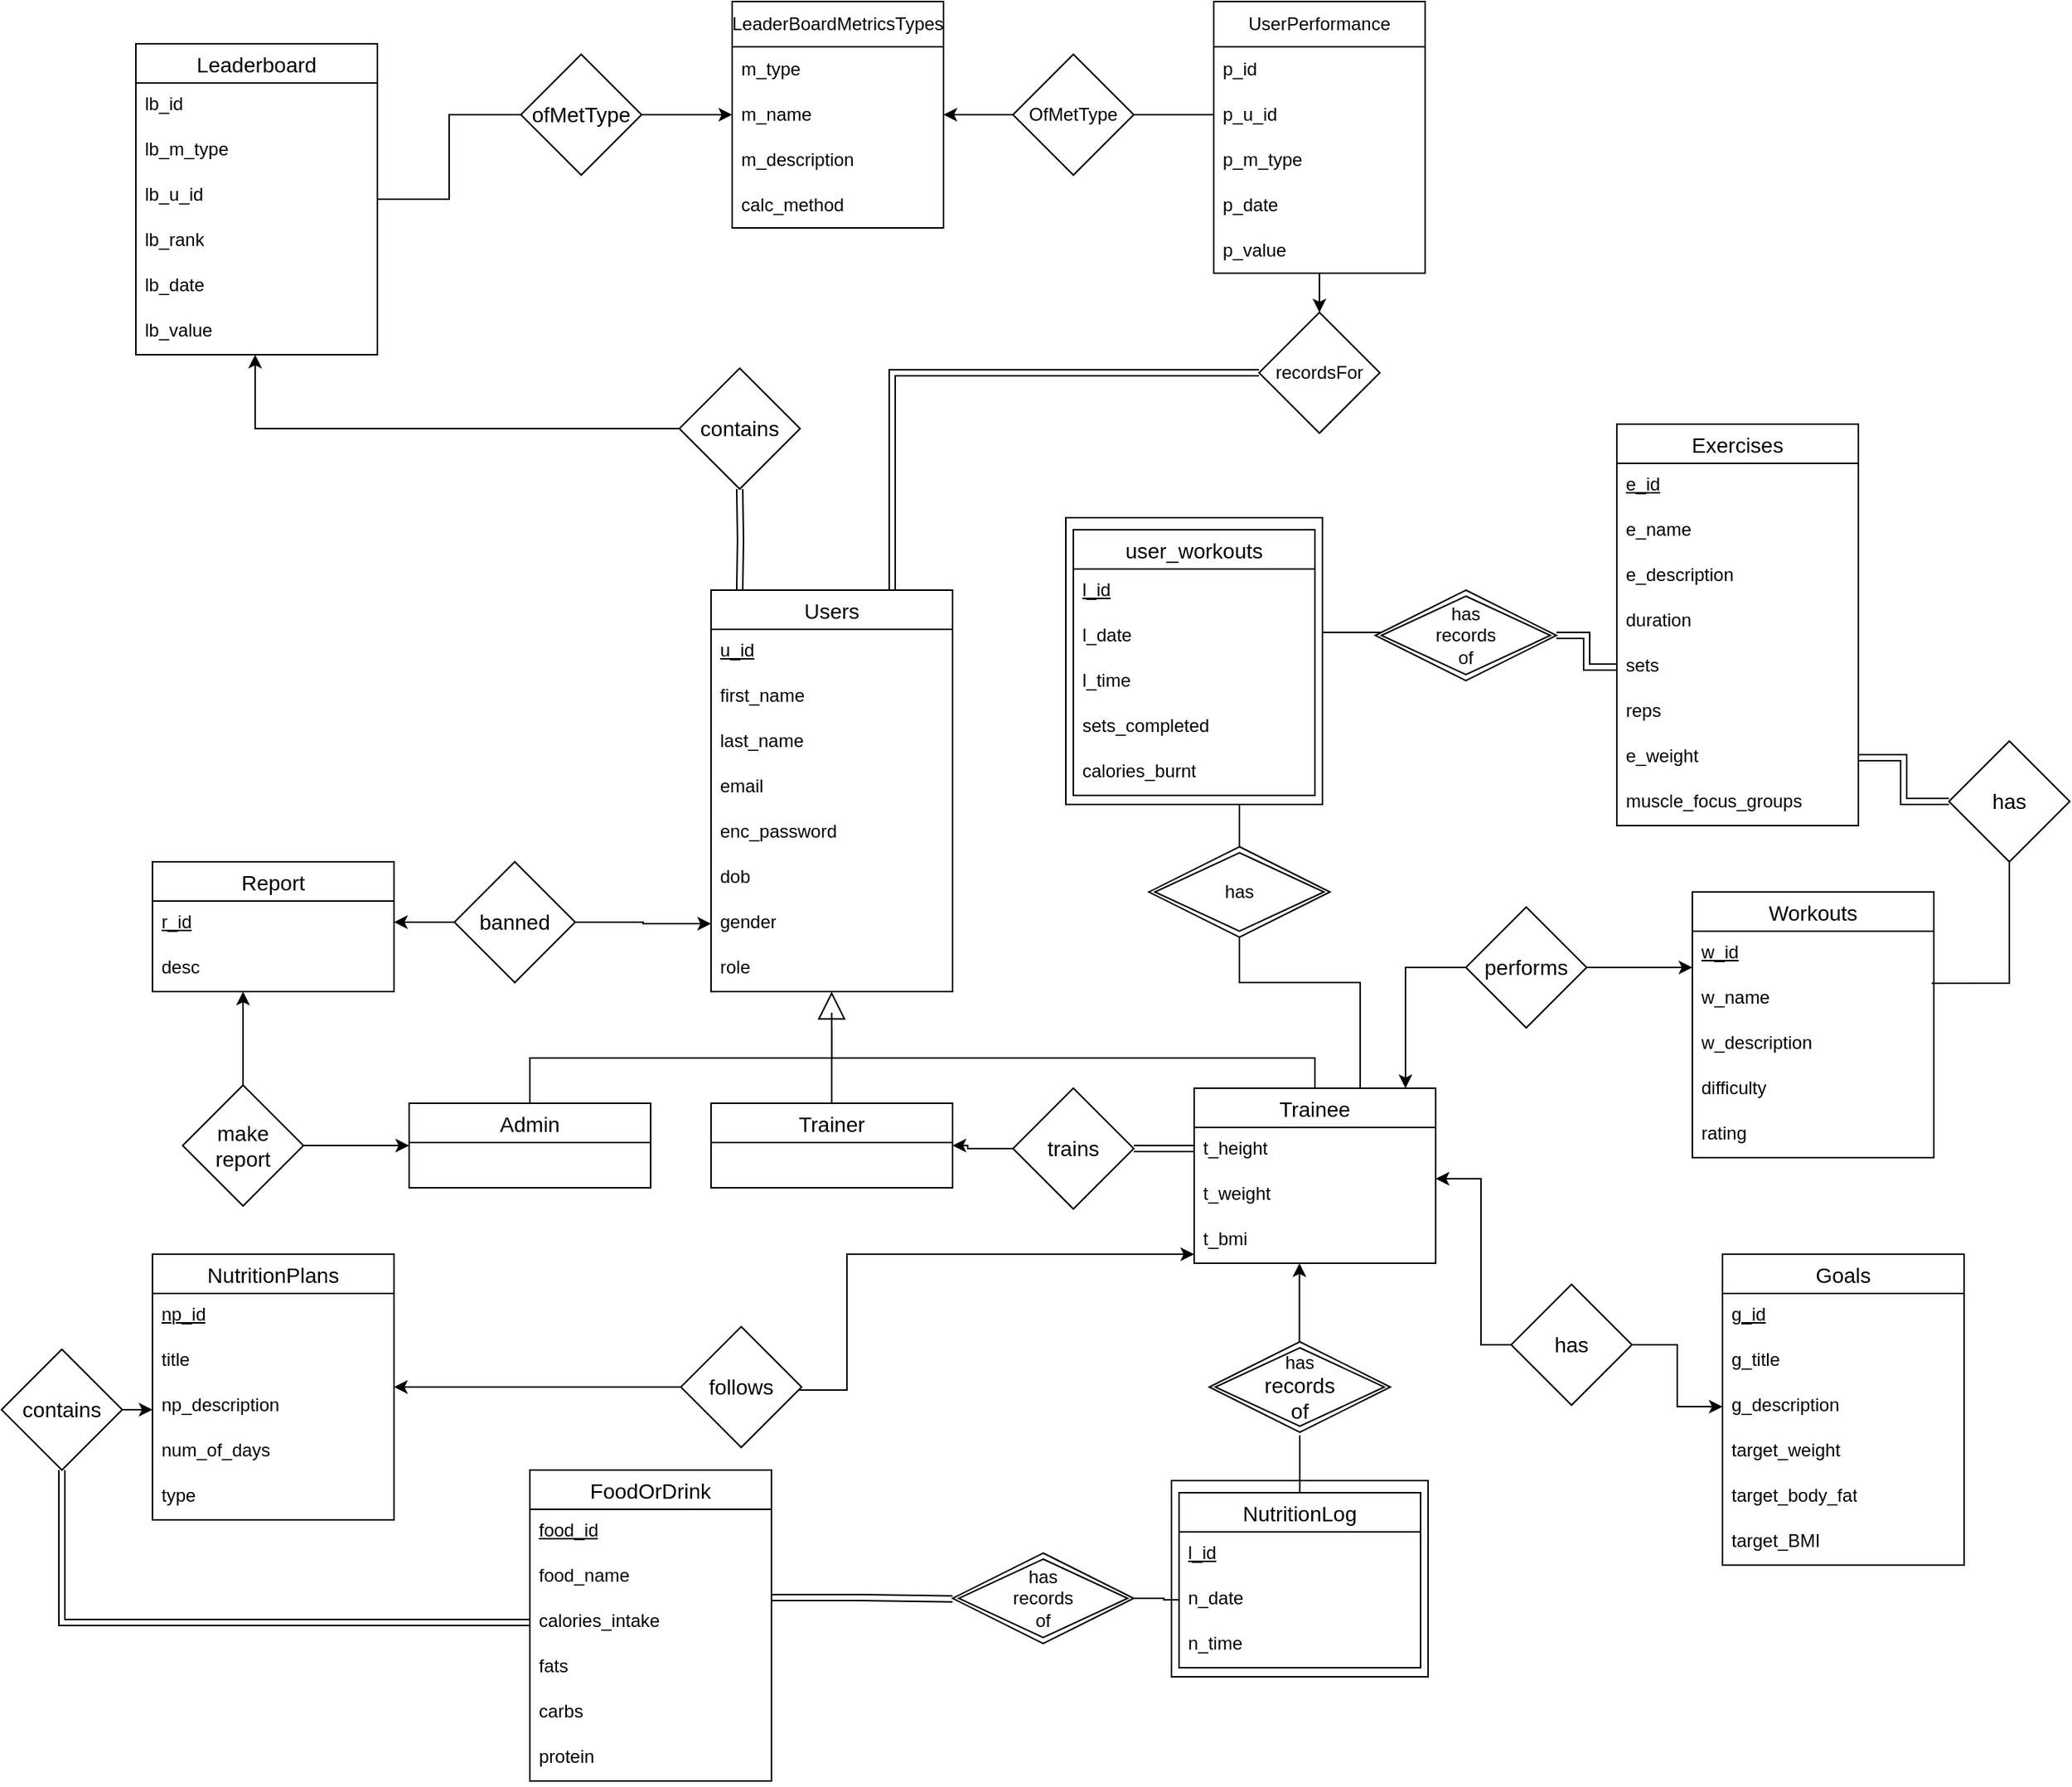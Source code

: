 <mxfile version="24.1.0" type="device">
  <diagram id="R2lEEEUBdFMjLlhIrx00" name="Page-1">
    <mxGraphModel dx="2303" dy="2073" grid="0" gridSize="10" guides="1" tooltips="1" connect="1" arrows="1" fold="1" page="1" pageScale="1" pageWidth="850" pageHeight="1100" math="0" shadow="0" extFonts="Permanent Marker^https://fonts.googleapis.com/css?family=Permanent+Marker">
      <root>
        <mxCell id="0" />
        <mxCell id="1" parent="0" />
        <mxCell id="vYRqb_S8oI8tM6KtPn8w-146" value="" style="rounded=0;whiteSpace=wrap;html=1;" parent="1" vertex="1">
          <mxGeometry x="-28" y="746" width="170" height="130" as="geometry" />
        </mxCell>
        <mxCell id="vYRqb_S8oI8tM6KtPn8w-86" value="" style="edgeStyle=orthogonalEdgeStyle;rounded=0;orthogonalLoop=1;jettySize=auto;html=1;endArrow=none;endFill=0;exitX=0.5;exitY=1;exitDx=0;exitDy=0;entryX=0.991;entryY=0.148;entryDx=0;entryDy=0;entryPerimeter=0;" parent="1" source="vYRqb_S8oI8tM6KtPn8w-85" target="dsEKeWwiXh3vwSFn_Av_-14" edge="1">
          <mxGeometry relative="1" as="geometry" />
        </mxCell>
        <mxCell id="dsEKeWwiXh3vwSFn_Av_-19" value="Exercises" style="swimlane;fontStyle=0;childLayout=stackLayout;horizontal=1;startSize=26;horizontalStack=0;resizeParent=1;resizeParentMax=0;resizeLast=0;collapsible=1;marginBottom=0;align=center;fontSize=14;" parent="1" vertex="1">
          <mxGeometry x="267" y="46" width="160" height="266" as="geometry" />
        </mxCell>
        <mxCell id="dsEKeWwiXh3vwSFn_Av_-20" value="e_id" style="text;strokeColor=none;fillColor=none;spacingLeft=4;spacingRight=4;overflow=hidden;rotatable=0;points=[[0,0.5],[1,0.5]];portConstraint=eastwest;fontSize=12;whiteSpace=wrap;html=1;fontStyle=4" parent="dsEKeWwiXh3vwSFn_Av_-19" vertex="1">
          <mxGeometry y="26" width="160" height="30" as="geometry" />
        </mxCell>
        <mxCell id="dsEKeWwiXh3vwSFn_Av_-22" value="e_name" style="text;strokeColor=none;fillColor=none;spacingLeft=4;spacingRight=4;overflow=hidden;rotatable=0;points=[[0,0.5],[1,0.5]];portConstraint=eastwest;fontSize=12;whiteSpace=wrap;html=1;" parent="dsEKeWwiXh3vwSFn_Av_-19" vertex="1">
          <mxGeometry y="56" width="160" height="30" as="geometry" />
        </mxCell>
        <mxCell id="dsEKeWwiXh3vwSFn_Av_-23" value="e_description" style="text;strokeColor=none;fillColor=none;spacingLeft=4;spacingRight=4;overflow=hidden;rotatable=0;points=[[0,0.5],[1,0.5]];portConstraint=eastwest;fontSize=12;whiteSpace=wrap;html=1;" parent="dsEKeWwiXh3vwSFn_Av_-19" vertex="1">
          <mxGeometry y="86" width="160" height="30" as="geometry" />
        </mxCell>
        <mxCell id="dsEKeWwiXh3vwSFn_Av_-24" value="duration" style="text;strokeColor=none;fillColor=none;spacingLeft=4;spacingRight=4;overflow=hidden;rotatable=0;points=[[0,0.5],[1,0.5]];portConstraint=eastwest;fontSize=12;whiteSpace=wrap;html=1;" parent="dsEKeWwiXh3vwSFn_Av_-19" vertex="1">
          <mxGeometry y="116" width="160" height="30" as="geometry" />
        </mxCell>
        <mxCell id="dsEKeWwiXh3vwSFn_Av_-25" value="sets" style="text;strokeColor=none;fillColor=none;spacingLeft=4;spacingRight=4;overflow=hidden;rotatable=0;points=[[0,0.5],[1,0.5]];portConstraint=eastwest;fontSize=12;whiteSpace=wrap;html=1;" parent="dsEKeWwiXh3vwSFn_Av_-19" vertex="1">
          <mxGeometry y="146" width="160" height="30" as="geometry" />
        </mxCell>
        <mxCell id="dsEKeWwiXh3vwSFn_Av_-26" value="reps" style="text;strokeColor=none;fillColor=none;spacingLeft=4;spacingRight=4;overflow=hidden;rotatable=0;points=[[0,0.5],[1,0.5]];portConstraint=eastwest;fontSize=12;whiteSpace=wrap;html=1;" parent="dsEKeWwiXh3vwSFn_Av_-19" vertex="1">
          <mxGeometry y="176" width="160" height="30" as="geometry" />
        </mxCell>
        <mxCell id="vYRqb_S8oI8tM6KtPn8w-19" value="e_weight" style="text;strokeColor=none;fillColor=none;spacingLeft=4;spacingRight=4;overflow=hidden;rotatable=0;points=[[0,0.5],[1,0.5]];portConstraint=eastwest;fontSize=12;whiteSpace=wrap;html=1;" parent="dsEKeWwiXh3vwSFn_Av_-19" vertex="1">
          <mxGeometry y="206" width="160" height="30" as="geometry" />
        </mxCell>
        <mxCell id="26fUNHpZDfPD_F_0Z8rU-3" value="muscle_&lt;span style=&quot;background-color: initial;&quot;&gt;focus_groups&lt;/span&gt;" style="text;strokeColor=none;fillColor=none;spacingLeft=4;spacingRight=4;overflow=hidden;rotatable=0;points=[[0,0.5],[1,0.5]];portConstraint=eastwest;fontSize=12;whiteSpace=wrap;html=1;" parent="dsEKeWwiXh3vwSFn_Av_-19" vertex="1">
          <mxGeometry y="236" width="160" height="30" as="geometry" />
        </mxCell>
        <mxCell id="vYRqb_S8oI8tM6KtPn8w-90" value="" style="edgeStyle=orthogonalEdgeStyle;rounded=0;orthogonalLoop=1;jettySize=auto;html=1;startArrow=none;startFill=0;endArrow=none;endFill=0;entryX=0.031;entryY=0.517;entryDx=0;entryDy=0;entryPerimeter=0;" parent="1" source="dsEKeWwiXh3vwSFn_Av_-27" target="vYRqb_S8oI8tM6KtPn8w-98" edge="1">
          <mxGeometry relative="1" as="geometry">
            <mxPoint x="107" y="184" as="targetPoint" />
            <Array as="points">
              <mxPoint x="111" y="184" />
            </Array>
          </mxGeometry>
        </mxCell>
        <mxCell id="vYRqb_S8oI8tM6KtPn8w-112" value="" style="edgeStyle=orthogonalEdgeStyle;rounded=0;orthogonalLoop=1;jettySize=auto;html=1;" parent="1" source="vYRqb_S8oI8tM6KtPn8w-111" target="dsEKeWwiXh3vwSFn_Av_-36" edge="1">
          <mxGeometry relative="1" as="geometry">
            <Array as="points">
              <mxPoint x="-763" y="726" />
              <mxPoint x="-723" y="726" />
              <mxPoint x="-723" y="686" />
            </Array>
          </mxGeometry>
        </mxCell>
        <mxCell id="vYRqb_S8oI8tM6KtPn8w-138" value="" style="edgeStyle=orthogonalEdgeStyle;rounded=0;orthogonalLoop=1;jettySize=auto;html=1;" parent="1" source="vYRqb_S8oI8tM6KtPn8w-137" target="dsEKeWwiXh3vwSFn_Av_-36" edge="1">
          <mxGeometry relative="1" as="geometry" />
        </mxCell>
        <mxCell id="dsEKeWwiXh3vwSFn_Av_-36" value="NutritionPlans" style="swimlane;fontStyle=0;childLayout=stackLayout;horizontal=1;startSize=26;horizontalStack=0;resizeParent=1;resizeParentMax=0;resizeLast=0;collapsible=1;marginBottom=0;align=center;fontSize=14;" parent="1" vertex="1">
          <mxGeometry x="-703" y="596" width="160" height="176" as="geometry" />
        </mxCell>
        <mxCell id="dsEKeWwiXh3vwSFn_Av_-37" value="np_id" style="text;strokeColor=none;fillColor=none;spacingLeft=4;spacingRight=4;overflow=hidden;rotatable=0;points=[[0,0.5],[1,0.5]];portConstraint=eastwest;fontSize=12;whiteSpace=wrap;html=1;fontStyle=4" parent="dsEKeWwiXh3vwSFn_Av_-36" vertex="1">
          <mxGeometry y="26" width="160" height="30" as="geometry" />
        </mxCell>
        <mxCell id="dsEKeWwiXh3vwSFn_Av_-38" value="title" style="text;strokeColor=none;fillColor=none;spacingLeft=4;spacingRight=4;overflow=hidden;rotatable=0;points=[[0,0.5],[1,0.5]];portConstraint=eastwest;fontSize=12;whiteSpace=wrap;html=1;" parent="dsEKeWwiXh3vwSFn_Av_-36" vertex="1">
          <mxGeometry y="56" width="160" height="30" as="geometry" />
        </mxCell>
        <mxCell id="dsEKeWwiXh3vwSFn_Av_-39" value="np_description" style="text;strokeColor=none;fillColor=none;spacingLeft=4;spacingRight=4;overflow=hidden;rotatable=0;points=[[0,0.5],[1,0.5]];portConstraint=eastwest;fontSize=12;whiteSpace=wrap;html=1;" parent="dsEKeWwiXh3vwSFn_Av_-36" vertex="1">
          <mxGeometry y="86" width="160" height="30" as="geometry" />
        </mxCell>
        <mxCell id="dsEKeWwiXh3vwSFn_Av_-40" value="num_of_days" style="text;strokeColor=none;fillColor=none;spacingLeft=4;spacingRight=4;overflow=hidden;rotatable=0;points=[[0,0.5],[1,0.5]];portConstraint=eastwest;fontSize=12;whiteSpace=wrap;html=1;" parent="dsEKeWwiXh3vwSFn_Av_-36" vertex="1">
          <mxGeometry y="116" width="160" height="30" as="geometry" />
        </mxCell>
        <mxCell id="dsEKeWwiXh3vwSFn_Av_-41" value="type" style="text;strokeColor=none;fillColor=none;spacingLeft=4;spacingRight=4;overflow=hidden;rotatable=0;points=[[0,0.5],[1,0.5]];portConstraint=eastwest;fontSize=12;whiteSpace=wrap;html=1;" parent="dsEKeWwiXh3vwSFn_Av_-36" vertex="1">
          <mxGeometry y="146" width="160" height="30" as="geometry" />
        </mxCell>
        <mxCell id="vYRqb_S8oI8tM6KtPn8w-122" value="" style="edgeStyle=orthogonalEdgeStyle;rounded=0;orthogonalLoop=1;jettySize=auto;html=1;endArrow=none;endFill=0;" parent="1" target="dsEKeWwiXh3vwSFn_Av_-42" edge="1">
          <mxGeometry relative="1" as="geometry">
            <mxPoint x="57.0" y="736.0" as="sourcePoint" />
            <Array as="points">
              <mxPoint x="57" y="716" />
              <mxPoint x="57" y="716" />
            </Array>
          </mxGeometry>
        </mxCell>
        <mxCell id="dsEKeWwiXh3vwSFn_Av_-42" value="NutritionLog" style="swimlane;fontStyle=0;childLayout=stackLayout;horizontal=1;startSize=26;horizontalStack=0;resizeParent=1;resizeParentMax=0;resizeLast=0;collapsible=1;marginBottom=0;align=center;fontSize=14;" parent="1" vertex="1">
          <mxGeometry x="-23" y="754" width="160" height="116" as="geometry" />
        </mxCell>
        <mxCell id="dsEKeWwiXh3vwSFn_Av_-43" value="l_id&lt;div&gt;&lt;br&gt;&lt;/div&gt;" style="text;strokeColor=none;fillColor=none;spacingLeft=4;spacingRight=4;overflow=hidden;rotatable=0;points=[[0,0.5],[1,0.5]];portConstraint=eastwest;fontSize=12;whiteSpace=wrap;html=1;fontStyle=4" parent="dsEKeWwiXh3vwSFn_Av_-42" vertex="1">
          <mxGeometry y="26" width="160" height="30" as="geometry" />
        </mxCell>
        <mxCell id="dsEKeWwiXh3vwSFn_Av_-44" value="n_date" style="text;strokeColor=none;fillColor=none;spacingLeft=4;spacingRight=4;overflow=hidden;rotatable=0;points=[[0,0.5],[1,0.5]];portConstraint=eastwest;fontSize=12;whiteSpace=wrap;html=1;" parent="dsEKeWwiXh3vwSFn_Av_-42" vertex="1">
          <mxGeometry y="56" width="160" height="30" as="geometry" />
        </mxCell>
        <mxCell id="dsEKeWwiXh3vwSFn_Av_-46" value="n_time" style="text;strokeColor=none;fillColor=none;spacingLeft=4;spacingRight=4;overflow=hidden;rotatable=0;points=[[0,0.5],[1,0.5]];portConstraint=eastwest;fontSize=12;whiteSpace=wrap;html=1;" parent="dsEKeWwiXh3vwSFn_Av_-42" vertex="1">
          <mxGeometry y="86" width="160" height="30" as="geometry" />
        </mxCell>
        <mxCell id="dsEKeWwiXh3vwSFn_Av_-67" value="Goals" style="swimlane;fontStyle=0;childLayout=stackLayout;horizontal=1;startSize=26;horizontalStack=0;resizeParent=1;resizeParentMax=0;resizeLast=0;collapsible=1;marginBottom=0;align=center;fontSize=14;" parent="1" vertex="1">
          <mxGeometry x="337" y="596" width="160" height="206" as="geometry" />
        </mxCell>
        <mxCell id="dsEKeWwiXh3vwSFn_Av_-68" value="g_id" style="text;strokeColor=none;fillColor=none;spacingLeft=4;spacingRight=4;overflow=hidden;rotatable=0;points=[[0,0.5],[1,0.5]];portConstraint=eastwest;fontSize=12;whiteSpace=wrap;html=1;fontStyle=4" parent="dsEKeWwiXh3vwSFn_Av_-67" vertex="1">
          <mxGeometry y="26" width="160" height="30" as="geometry" />
        </mxCell>
        <mxCell id="dsEKeWwiXh3vwSFn_Av_-71" value="g_title" style="text;strokeColor=none;fillColor=none;spacingLeft=4;spacingRight=4;overflow=hidden;rotatable=0;points=[[0,0.5],[1,0.5]];portConstraint=eastwest;fontSize=12;whiteSpace=wrap;html=1;" parent="dsEKeWwiXh3vwSFn_Av_-67" vertex="1">
          <mxGeometry y="56" width="160" height="30" as="geometry" />
        </mxCell>
        <mxCell id="dsEKeWwiXh3vwSFn_Av_-72" value="g_description" style="text;strokeColor=none;fillColor=none;spacingLeft=4;spacingRight=4;overflow=hidden;rotatable=0;points=[[0,0.5],[1,0.5]];portConstraint=eastwest;fontSize=12;whiteSpace=wrap;html=1;" parent="dsEKeWwiXh3vwSFn_Av_-67" vertex="1">
          <mxGeometry y="86" width="160" height="30" as="geometry" />
        </mxCell>
        <mxCell id="dsEKeWwiXh3vwSFn_Av_-73" value="target_weight" style="text;strokeColor=none;fillColor=none;spacingLeft=4;spacingRight=4;overflow=hidden;rotatable=0;points=[[0,0.5],[1,0.5]];portConstraint=eastwest;fontSize=12;whiteSpace=wrap;html=1;" parent="dsEKeWwiXh3vwSFn_Av_-67" vertex="1">
          <mxGeometry y="116" width="160" height="30" as="geometry" />
        </mxCell>
        <mxCell id="vYRqb_S8oI8tM6KtPn8w-14" value="target_body_fat" style="text;strokeColor=none;fillColor=none;spacingLeft=4;spacingRight=4;overflow=hidden;rotatable=0;points=[[0,0.5],[1,0.5]];portConstraint=eastwest;fontSize=12;whiteSpace=wrap;html=1;" parent="dsEKeWwiXh3vwSFn_Av_-67" vertex="1">
          <mxGeometry y="146" width="160" height="30" as="geometry" />
        </mxCell>
        <mxCell id="vYRqb_S8oI8tM6KtPn8w-15" value="target_BMI" style="text;strokeColor=none;fillColor=none;spacingLeft=4;spacingRight=4;overflow=hidden;rotatable=0;points=[[0,0.5],[1,0.5]];portConstraint=eastwest;fontSize=12;whiteSpace=wrap;html=1;" parent="dsEKeWwiXh3vwSFn_Av_-67" vertex="1">
          <mxGeometry y="176" width="160" height="30" as="geometry" />
        </mxCell>
        <mxCell id="vYRqb_S8oI8tM6KtPn8w-118" value="" style="edgeStyle=orthogonalEdgeStyle;rounded=0;orthogonalLoop=1;jettySize=auto;html=1;shape=link;" parent="1" edge="1">
          <mxGeometry relative="1" as="geometry">
            <mxPoint x="-173.0" y="823.41" as="targetPoint" />
            <mxPoint x="-293" y="823.469" as="sourcePoint" />
            <Array as="points">
              <mxPoint x="-233" y="823.41" />
              <mxPoint x="-173" y="824.41" />
            </Array>
          </mxGeometry>
        </mxCell>
        <mxCell id="vYRqb_S8oI8tM6KtPn8w-1" value="FoodOrDrink" style="swimlane;fontStyle=0;childLayout=stackLayout;horizontal=1;startSize=26;horizontalStack=0;resizeParent=1;resizeParentMax=0;resizeLast=0;collapsible=1;marginBottom=0;align=center;fontSize=14;" parent="1" vertex="1">
          <mxGeometry x="-453" y="739" width="160" height="206" as="geometry" />
        </mxCell>
        <mxCell id="vYRqb_S8oI8tM6KtPn8w-2" value="food_id" style="text;strokeColor=none;fillColor=none;spacingLeft=4;spacingRight=4;overflow=hidden;rotatable=0;points=[[0,0.5],[1,0.5]];portConstraint=eastwest;fontSize=12;whiteSpace=wrap;html=1;fontStyle=4" parent="vYRqb_S8oI8tM6KtPn8w-1" vertex="1">
          <mxGeometry y="26" width="160" height="30" as="geometry" />
        </mxCell>
        <mxCell id="vYRqb_S8oI8tM6KtPn8w-3" value="food_name" style="text;strokeColor=none;fillColor=none;spacingLeft=4;spacingRight=4;overflow=hidden;rotatable=0;points=[[0,0.5],[1,0.5]];portConstraint=eastwest;fontSize=12;whiteSpace=wrap;html=1;" parent="vYRqb_S8oI8tM6KtPn8w-1" vertex="1">
          <mxGeometry y="56" width="160" height="30" as="geometry" />
        </mxCell>
        <mxCell id="vYRqb_S8oI8tM6KtPn8w-5" value="calories_intake" style="text;strokeColor=none;fillColor=none;spacingLeft=4;spacingRight=4;overflow=hidden;rotatable=0;points=[[0,0.5],[1,0.5]];portConstraint=eastwest;fontSize=12;whiteSpace=wrap;html=1;" parent="vYRqb_S8oI8tM6KtPn8w-1" vertex="1">
          <mxGeometry y="86" width="160" height="30" as="geometry" />
        </mxCell>
        <mxCell id="vYRqb_S8oI8tM6KtPn8w-8" value="fats" style="text;strokeColor=none;fillColor=none;spacingLeft=4;spacingRight=4;overflow=hidden;rotatable=0;points=[[0,0.5],[1,0.5]];portConstraint=eastwest;fontSize=12;whiteSpace=wrap;html=1;" parent="vYRqb_S8oI8tM6KtPn8w-1" vertex="1">
          <mxGeometry y="116" width="160" height="30" as="geometry" />
        </mxCell>
        <mxCell id="vYRqb_S8oI8tM6KtPn8w-7" value="carbs" style="text;strokeColor=none;fillColor=none;spacingLeft=4;spacingRight=4;overflow=hidden;rotatable=0;points=[[0,0.5],[1,0.5]];portConstraint=eastwest;fontSize=12;whiteSpace=wrap;html=1;" parent="vYRqb_S8oI8tM6KtPn8w-1" vertex="1">
          <mxGeometry y="146" width="160" height="30" as="geometry" />
        </mxCell>
        <mxCell id="vYRqb_S8oI8tM6KtPn8w-6" value="protein" style="text;strokeColor=none;fillColor=none;spacingLeft=4;spacingRight=4;overflow=hidden;rotatable=0;points=[[0,0.5],[1,0.5]];portConstraint=eastwest;fontSize=12;whiteSpace=wrap;html=1;" parent="vYRqb_S8oI8tM6KtPn8w-1" vertex="1">
          <mxGeometry y="176" width="160" height="30" as="geometry" />
        </mxCell>
        <mxCell id="vYRqb_S8oI8tM6KtPn8w-54" value="" style="edgeStyle=orthogonalEdgeStyle;rounded=0;orthogonalLoop=1;jettySize=auto;html=1;" parent="1" source="vYRqb_S8oI8tM6KtPn8w-53" target="vYRqb_S8oI8tM6KtPn8w-38" edge="1">
          <mxGeometry relative="1" as="geometry" />
        </mxCell>
        <mxCell id="vYRqb_S8oI8tM6KtPn8w-61" value="" style="edgeStyle=orthogonalEdgeStyle;rounded=0;orthogonalLoop=1;jettySize=auto;html=1;" parent="1" source="vYRqb_S8oI8tM6KtPn8w-59" target="dsEKeWwiXh3vwSFn_Av_-7" edge="1">
          <mxGeometry relative="1" as="geometry" />
        </mxCell>
        <mxCell id="vYRqb_S8oI8tM6KtPn8w-60" value="" style="edgeStyle=orthogonalEdgeStyle;rounded=0;orthogonalLoop=1;jettySize=auto;html=1;" parent="1" source="vYRqb_S8oI8tM6KtPn8w-59" target="vYRqb_S8oI8tM6KtPn8w-49" edge="1">
          <mxGeometry relative="1" as="geometry">
            <Array as="points">
              <mxPoint x="-533" y="376" />
              <mxPoint x="-533" y="376" />
            </Array>
          </mxGeometry>
        </mxCell>
        <mxCell id="vYRqb_S8oI8tM6KtPn8w-49" value="Report" style="swimlane;fontStyle=0;childLayout=stackLayout;horizontal=1;startSize=26;horizontalStack=0;resizeParent=1;resizeParentMax=0;resizeLast=0;collapsible=1;marginBottom=0;align=center;fontSize=14;" parent="1" vertex="1">
          <mxGeometry x="-703" y="336" width="160" height="86" as="geometry" />
        </mxCell>
        <mxCell id="vYRqb_S8oI8tM6KtPn8w-50" value="r_id" style="text;strokeColor=none;fillColor=none;spacingLeft=4;spacingRight=4;overflow=hidden;rotatable=0;points=[[0,0.5],[1,0.5]];portConstraint=eastwest;fontSize=12;whiteSpace=wrap;html=1;fontStyle=4" parent="vYRqb_S8oI8tM6KtPn8w-49" vertex="1">
          <mxGeometry y="26" width="160" height="30" as="geometry" />
        </mxCell>
        <mxCell id="vYRqb_S8oI8tM6KtPn8w-51" value="desc" style="text;strokeColor=none;fillColor=none;spacingLeft=4;spacingRight=4;overflow=hidden;rotatable=0;points=[[0,0.5],[1,0.5]];portConstraint=eastwest;fontSize=12;whiteSpace=wrap;html=1;" parent="vYRqb_S8oI8tM6KtPn8w-49" vertex="1">
          <mxGeometry y="56" width="160" height="30" as="geometry" />
        </mxCell>
        <mxCell id="vYRqb_S8oI8tM6KtPn8w-55" value="" style="edgeStyle=orthogonalEdgeStyle;rounded=0;orthogonalLoop=1;jettySize=auto;html=1;" parent="1" source="vYRqb_S8oI8tM6KtPn8w-53" target="vYRqb_S8oI8tM6KtPn8w-51" edge="1">
          <mxGeometry relative="1" as="geometry">
            <Array as="points">
              <mxPoint x="-643" y="456" />
              <mxPoint x="-643" y="456" />
            </Array>
          </mxGeometry>
        </mxCell>
        <mxCell id="vYRqb_S8oI8tM6KtPn8w-53" value="make&lt;br&gt;report" style="rhombus;whiteSpace=wrap;html=1;fontSize=14;fontStyle=0;startSize=26;" parent="1" vertex="1">
          <mxGeometry x="-683" y="484" width="80" height="80" as="geometry" />
        </mxCell>
        <mxCell id="vYRqb_S8oI8tM6KtPn8w-59" value="banned" style="rhombus;whiteSpace=wrap;html=1;fontSize=14;fontStyle=0;startSize=26;" parent="1" vertex="1">
          <mxGeometry x="-503" y="336" width="80" height="80" as="geometry" />
        </mxCell>
        <mxCell id="vYRqb_S8oI8tM6KtPn8w-88" value="" style="edgeStyle=orthogonalEdgeStyle;rounded=0;orthogonalLoop=1;jettySize=auto;html=1;shape=link;" parent="1" source="vYRqb_S8oI8tM6KtPn8w-85" target="vYRqb_S8oI8tM6KtPn8w-19" edge="1">
          <mxGeometry relative="1" as="geometry" />
        </mxCell>
        <mxCell id="vYRqb_S8oI8tM6KtPn8w-85" value="has" style="rhombus;whiteSpace=wrap;html=1;fontSize=14;fontStyle=0;startSize=26;" parent="1" vertex="1">
          <mxGeometry x="487" y="256" width="80" height="80" as="geometry" />
        </mxCell>
        <mxCell id="dsEKeWwiXh3vwSFn_Av_-12" value="Workouts" style="swimlane;fontStyle=0;childLayout=stackLayout;horizontal=1;startSize=26;horizontalStack=0;resizeParent=1;resizeParentMax=0;resizeLast=0;collapsible=1;marginBottom=0;align=center;fontSize=14;" parent="1" vertex="1">
          <mxGeometry x="317" y="356" width="160" height="176" as="geometry" />
        </mxCell>
        <mxCell id="dsEKeWwiXh3vwSFn_Av_-13" value="w_id" style="text;strokeColor=none;fillColor=none;spacingLeft=4;spacingRight=4;overflow=hidden;rotatable=0;points=[[0,0.5],[1,0.5]];portConstraint=eastwest;fontSize=12;whiteSpace=wrap;html=1;fontStyle=4" parent="dsEKeWwiXh3vwSFn_Av_-12" vertex="1">
          <mxGeometry y="26" width="160" height="30" as="geometry" />
        </mxCell>
        <mxCell id="dsEKeWwiXh3vwSFn_Av_-14" value="w_name" style="text;strokeColor=none;fillColor=none;spacingLeft=4;spacingRight=4;overflow=hidden;rotatable=0;points=[[0,0.5],[1,0.5]];portConstraint=eastwest;fontSize=12;whiteSpace=wrap;html=1;" parent="dsEKeWwiXh3vwSFn_Av_-12" vertex="1">
          <mxGeometry y="56" width="160" height="30" as="geometry" />
        </mxCell>
        <mxCell id="dsEKeWwiXh3vwSFn_Av_-15" value="w_description" style="text;strokeColor=none;fillColor=none;spacingLeft=4;spacingRight=4;overflow=hidden;rotatable=0;points=[[0,0.5],[1,0.5]];portConstraint=eastwest;fontSize=12;whiteSpace=wrap;html=1;" parent="dsEKeWwiXh3vwSFn_Av_-12" vertex="1">
          <mxGeometry y="86" width="160" height="30" as="geometry" />
        </mxCell>
        <mxCell id="dsEKeWwiXh3vwSFn_Av_-17" value="difficulty" style="text;strokeColor=none;fillColor=none;spacingLeft=4;spacingRight=4;overflow=hidden;rotatable=0;points=[[0,0.5],[1,0.5]];portConstraint=eastwest;fontSize=12;whiteSpace=wrap;html=1;" parent="dsEKeWwiXh3vwSFn_Av_-12" vertex="1">
          <mxGeometry y="116" width="160" height="30" as="geometry" />
        </mxCell>
        <mxCell id="dsEKeWwiXh3vwSFn_Av_-18" value="rating" style="text;strokeColor=none;fillColor=none;spacingLeft=4;spacingRight=4;overflow=hidden;rotatable=0;points=[[0,0.5],[1,0.5]];portConstraint=eastwest;fontSize=12;whiteSpace=wrap;html=1;" parent="dsEKeWwiXh3vwSFn_Av_-12" vertex="1">
          <mxGeometry y="146" width="160" height="30" as="geometry" />
        </mxCell>
        <mxCell id="vYRqb_S8oI8tM6KtPn8w-38" value="Admin" style="swimlane;fontStyle=0;childLayout=stackLayout;horizontal=1;startSize=26;horizontalStack=0;resizeParent=1;resizeParentMax=0;resizeLast=0;collapsible=1;marginBottom=0;align=center;fontSize=14;" parent="1" vertex="1">
          <mxGeometry x="-533" y="496" width="160" height="56" as="geometry" />
        </mxCell>
        <mxCell id="vYRqb_S8oI8tM6KtPn8w-95" value="" style="edgeStyle=orthogonalEdgeStyle;rounded=0;orthogonalLoop=1;jettySize=auto;html=1;" parent="1" source="vYRqb_S8oI8tM6KtPn8w-94" target="vYRqb_S8oI8tM6KtPn8w-33" edge="1">
          <mxGeometry relative="1" as="geometry">
            <Array as="points">
              <mxPoint x="127" y="406" />
            </Array>
          </mxGeometry>
        </mxCell>
        <mxCell id="26fUNHpZDfPD_F_0Z8rU-16" value="" style="edgeStyle=orthogonalEdgeStyle;rounded=0;orthogonalLoop=1;jettySize=auto;html=1;endArrow=none;endFill=0;shape=link;" parent="1" target="26fUNHpZDfPD_F_0Z8rU-15" edge="1">
          <mxGeometry relative="1" as="geometry">
            <mxPoint x="-314" y="156" as="sourcePoint" />
          </mxGeometry>
        </mxCell>
        <mxCell id="WO7m2SJGeX4X1nZ1OJgk-1" value="Users" style="swimlane;fontStyle=0;childLayout=stackLayout;horizontal=1;startSize=26;horizontalStack=0;resizeParent=1;resizeParentMax=0;resizeLast=0;collapsible=1;marginBottom=0;align=center;fontSize=14;" parent="1" vertex="1">
          <mxGeometry x="-333" y="156" width="160" height="266" as="geometry">
            <mxRectangle x="-820" y="10" width="70" height="30" as="alternateBounds" />
          </mxGeometry>
        </mxCell>
        <mxCell id="WO7m2SJGeX4X1nZ1OJgk-2" value="&lt;u&gt;u_id&lt;/u&gt;" style="text;strokeColor=none;fillColor=none;spacingLeft=4;spacingRight=4;overflow=hidden;rotatable=0;points=[[0,0.5],[1,0.5]];portConstraint=eastwest;fontSize=12;whiteSpace=wrap;html=1;" parent="WO7m2SJGeX4X1nZ1OJgk-1" vertex="1">
          <mxGeometry y="26" width="160" height="30" as="geometry" />
        </mxCell>
        <mxCell id="WO7m2SJGeX4X1nZ1OJgk-3" value="first_name" style="text;strokeColor=none;fillColor=none;spacingLeft=4;spacingRight=4;overflow=hidden;rotatable=0;points=[[0,0.5],[1,0.5]];portConstraint=eastwest;fontSize=12;whiteSpace=wrap;html=1;" parent="WO7m2SJGeX4X1nZ1OJgk-1" vertex="1">
          <mxGeometry y="56" width="160" height="30" as="geometry" />
        </mxCell>
        <mxCell id="WO7m2SJGeX4X1nZ1OJgk-4" value="last_name" style="text;strokeColor=none;fillColor=none;spacingLeft=4;spacingRight=4;overflow=hidden;rotatable=0;points=[[0,0.5],[1,0.5]];portConstraint=eastwest;fontSize=12;whiteSpace=wrap;html=1;" parent="WO7m2SJGeX4X1nZ1OJgk-1" vertex="1">
          <mxGeometry y="86" width="160" height="30" as="geometry" />
        </mxCell>
        <mxCell id="dsEKeWwiXh3vwSFn_Av_-4" value="email" style="text;strokeColor=none;fillColor=none;spacingLeft=4;spacingRight=4;overflow=hidden;rotatable=0;points=[[0,0.5],[1,0.5]];portConstraint=eastwest;fontSize=12;whiteSpace=wrap;html=1;" parent="WO7m2SJGeX4X1nZ1OJgk-1" vertex="1">
          <mxGeometry y="116" width="160" height="30" as="geometry" />
        </mxCell>
        <mxCell id="dsEKeWwiXh3vwSFn_Av_-5" value="enc_password" style="text;strokeColor=none;fillColor=none;spacingLeft=4;spacingRight=4;overflow=hidden;rotatable=0;points=[[0,0.5],[1,0.5]];portConstraint=eastwest;fontSize=12;whiteSpace=wrap;html=1;" parent="WO7m2SJGeX4X1nZ1OJgk-1" vertex="1">
          <mxGeometry y="146" width="160" height="30" as="geometry" />
        </mxCell>
        <mxCell id="dsEKeWwiXh3vwSFn_Av_-3" value="dob" style="text;strokeColor=none;fillColor=none;spacingLeft=4;spacingRight=4;overflow=hidden;rotatable=0;points=[[0,0.5],[1,0.5]];portConstraint=eastwest;fontSize=12;whiteSpace=wrap;html=1;" parent="WO7m2SJGeX4X1nZ1OJgk-1" vertex="1">
          <mxGeometry y="176" width="160" height="30" as="geometry" />
        </mxCell>
        <mxCell id="dsEKeWwiXh3vwSFn_Av_-7" value="gender" style="text;strokeColor=none;fillColor=none;spacingLeft=4;spacingRight=4;overflow=hidden;rotatable=0;points=[[0,0.5],[1,0.5]];portConstraint=eastwest;fontSize=12;whiteSpace=wrap;html=1;" parent="WO7m2SJGeX4X1nZ1OJgk-1" vertex="1">
          <mxGeometry y="206" width="160" height="30" as="geometry" />
        </mxCell>
        <mxCell id="dsEKeWwiXh3vwSFn_Av_-8" value="role" style="text;strokeColor=none;fillColor=none;spacingLeft=4;spacingRight=4;overflow=hidden;rotatable=0;points=[[0,0.5],[1,0.5]];portConstraint=eastwest;fontSize=12;whiteSpace=wrap;html=1;" parent="WO7m2SJGeX4X1nZ1OJgk-1" vertex="1">
          <mxGeometry y="236" width="160" height="30" as="geometry" />
        </mxCell>
        <mxCell id="vYRqb_S8oI8tM6KtPn8w-32" value="" style="edgeStyle=orthogonalEdgeStyle;rounded=0;orthogonalLoop=1;jettySize=auto;html=1;endArrow=block;endFill=0;endSize=16;" parent="1" edge="1">
          <mxGeometry relative="1" as="geometry">
            <mxPoint x="-253.1" y="506.81" as="sourcePoint" />
            <mxPoint x="-253.1" y="422" as="targetPoint" />
            <Array as="points">
              <mxPoint x="-253" y="436" />
            </Array>
          </mxGeometry>
        </mxCell>
        <mxCell id="vYRqb_S8oI8tM6KtPn8w-26" value="Trainer" style="swimlane;fontStyle=0;childLayout=stackLayout;horizontal=1;startSize=26;horizontalStack=0;resizeParent=1;resizeParentMax=0;resizeLast=0;collapsible=1;marginBottom=0;align=center;fontSize=14;" parent="1" vertex="1">
          <mxGeometry x="-333" y="496" width="160" height="56" as="geometry" />
        </mxCell>
        <mxCell id="vYRqb_S8oI8tM6KtPn8w-37" value="" style="edgeStyle=orthogonalEdgeStyle;rounded=0;orthogonalLoop=1;jettySize=auto;html=1;endArrow=none;endFill=0;endSize=16;exitX=0.5;exitY=0;exitDx=0;exitDy=0;" parent="1" source="vYRqb_S8oI8tM6KtPn8w-33" edge="1">
          <mxGeometry relative="1" as="geometry">
            <mxPoint x="-253" y="446" as="targetPoint" />
            <Array as="points">
              <mxPoint x="67" y="466" />
              <mxPoint x="-253" y="466" />
            </Array>
          </mxGeometry>
        </mxCell>
        <mxCell id="vYRqb_S8oI8tM6KtPn8w-105" value="" style="edgeStyle=orthogonalEdgeStyle;rounded=0;orthogonalLoop=1;jettySize=auto;html=1;entryX=0.5;entryY=1;entryDx=0;entryDy=0;endArrow=none;endFill=0;" parent="1" source="vYRqb_S8oI8tM6KtPn8w-33" target="vYRqb_S8oI8tM6KtPn8w-104" edge="1">
          <mxGeometry relative="1" as="geometry">
            <Array as="points">
              <mxPoint x="97" y="416" />
              <mxPoint x="17" y="416" />
            </Array>
          </mxGeometry>
        </mxCell>
        <mxCell id="vYRqb_S8oI8tM6KtPn8w-142" value="" style="edgeStyle=orthogonalEdgeStyle;rounded=0;orthogonalLoop=1;jettySize=auto;html=1;" parent="1" source="vYRqb_S8oI8tM6KtPn8w-141" target="vYRqb_S8oI8tM6KtPn8w-33" edge="1">
          <mxGeometry relative="1" as="geometry">
            <Array as="points">
              <mxPoint x="177" y="656" />
              <mxPoint x="177" y="546" />
            </Array>
          </mxGeometry>
        </mxCell>
        <mxCell id="vYRqb_S8oI8tM6KtPn8w-33" value="Trainee" style="swimlane;fontStyle=0;childLayout=stackLayout;horizontal=1;startSize=26;horizontalStack=0;resizeParent=1;resizeParentMax=0;resizeLast=0;collapsible=1;marginBottom=0;align=center;fontSize=14;" parent="1" vertex="1">
          <mxGeometry x="-13" y="486" width="160" height="116" as="geometry" />
        </mxCell>
        <mxCell id="dsEKeWwiXh3vwSFn_Av_-11" value="t_height" style="text;strokeColor=none;fillColor=none;spacingLeft=4;spacingRight=4;overflow=hidden;rotatable=0;points=[[0,0.5],[1,0.5]];portConstraint=eastwest;fontSize=12;whiteSpace=wrap;html=1;" parent="vYRqb_S8oI8tM6KtPn8w-33" vertex="1">
          <mxGeometry y="26" width="160" height="30" as="geometry" />
        </mxCell>
        <mxCell id="dsEKeWwiXh3vwSFn_Av_-10" value="t_weight" style="text;strokeColor=none;fillColor=none;spacingLeft=4;spacingRight=4;overflow=hidden;rotatable=0;points=[[0,0.5],[1,0.5]];portConstraint=eastwest;fontSize=12;whiteSpace=wrap;html=1;" parent="vYRqb_S8oI8tM6KtPn8w-33" vertex="1">
          <mxGeometry y="56" width="160" height="30" as="geometry" />
        </mxCell>
        <mxCell id="dsEKeWwiXh3vwSFn_Av_-9" value="t_bmi" style="text;strokeColor=none;fillColor=none;spacingLeft=4;spacingRight=4;overflow=hidden;rotatable=0;points=[[0,0.5],[1,0.5]];portConstraint=eastwest;fontSize=12;whiteSpace=wrap;html=1;" parent="vYRqb_S8oI8tM6KtPn8w-33" vertex="1">
          <mxGeometry y="86" width="160" height="30" as="geometry" />
        </mxCell>
        <mxCell id="vYRqb_S8oI8tM6KtPn8w-42" value="" style="edgeStyle=orthogonalEdgeStyle;rounded=0;orthogonalLoop=1;jettySize=auto;html=1;endArrow=none;endFill=0;endSize=16;" parent="1" source="vYRqb_S8oI8tM6KtPn8w-38" edge="1">
          <mxGeometry relative="1" as="geometry">
            <mxPoint x="-253" y="456" as="targetPoint" />
            <Array as="points">
              <mxPoint x="-453" y="466" />
              <mxPoint x="-253" y="466" />
            </Array>
          </mxGeometry>
        </mxCell>
        <mxCell id="vYRqb_S8oI8tM6KtPn8w-48" value="" style="edgeStyle=orthogonalEdgeStyle;rounded=0;orthogonalLoop=1;jettySize=auto;html=1;shape=link;exitX=1;exitY=0.5;exitDx=0;exitDy=0;" parent="1" source="vYRqb_S8oI8tM6KtPn8w-46" target="dsEKeWwiXh3vwSFn_Av_-11" edge="1">
          <mxGeometry relative="1" as="geometry">
            <mxPoint x="-18" y="531.0" as="targetPoint" />
            <Array as="points">
              <mxPoint x="-23" y="526" />
              <mxPoint x="-23" y="526" />
            </Array>
          </mxGeometry>
        </mxCell>
        <mxCell id="vYRqb_S8oI8tM6KtPn8w-46" value="trains" style="rhombus;whiteSpace=wrap;html=1;fontSize=14;fontStyle=0;startSize=26;" parent="1" vertex="1">
          <mxGeometry x="-133" y="486" width="80" height="80" as="geometry" />
        </mxCell>
        <mxCell id="vYRqb_S8oI8tM6KtPn8w-47" value="" style="edgeStyle=orthogonalEdgeStyle;rounded=0;orthogonalLoop=1;jettySize=auto;html=1;" parent="1" source="vYRqb_S8oI8tM6KtPn8w-46" target="vYRqb_S8oI8tM6KtPn8w-26" edge="1">
          <mxGeometry relative="1" as="geometry">
            <Array as="points">
              <mxPoint x="-163" y="526" />
              <mxPoint x="-163" y="524" />
            </Array>
          </mxGeometry>
        </mxCell>
        <mxCell id="vYRqb_S8oI8tM6KtPn8w-91" value="" style="edgeStyle=orthogonalEdgeStyle;rounded=0;orthogonalLoop=1;jettySize=auto;html=1;exitX=1;exitY=0.5;exitDx=0;exitDy=0;shape=link;" parent="1" source="vYRqb_S8oI8tM6KtPn8w-98" target="dsEKeWwiXh3vwSFn_Av_-25" edge="1">
          <mxGeometry relative="1" as="geometry">
            <mxPoint x="187" y="184" as="sourcePoint" />
          </mxGeometry>
        </mxCell>
        <mxCell id="26fUNHpZDfPD_F_0Z8rU-1" value="" style="edgeStyle=orthogonalEdgeStyle;rounded=0;orthogonalLoop=1;jettySize=auto;html=1;entryX=0;entryY=0.8;entryDx=0;entryDy=0;entryPerimeter=0;" parent="1" source="vYRqb_S8oI8tM6KtPn8w-94" target="dsEKeWwiXh3vwSFn_Av_-13" edge="1">
          <mxGeometry relative="1" as="geometry">
            <Array as="points" />
          </mxGeometry>
        </mxCell>
        <mxCell id="vYRqb_S8oI8tM6KtPn8w-94" value="performs" style="rhombus;whiteSpace=wrap;html=1;fontSize=14;fontStyle=0;startSize=26;" parent="1" vertex="1">
          <mxGeometry x="167" y="366" width="80" height="80" as="geometry" />
        </mxCell>
        <mxCell id="vYRqb_S8oI8tM6KtPn8w-98" value="has&lt;br&gt;records&lt;br&gt;of" style="shape=rhombus;double=1;perimeter=rhombusPerimeter;whiteSpace=wrap;html=1;align=center;" parent="1" vertex="1">
          <mxGeometry x="107" y="156" width="120" height="60" as="geometry" />
        </mxCell>
        <mxCell id="vYRqb_S8oI8tM6KtPn8w-106" value="" style="edgeStyle=orthogonalEdgeStyle;rounded=0;orthogonalLoop=1;jettySize=auto;html=1;endArrow=none;endFill=0;" parent="1" source="vYRqb_S8oI8tM6KtPn8w-104" target="dsEKeWwiXh3vwSFn_Av_-35" edge="1">
          <mxGeometry relative="1" as="geometry">
            <Array as="points">
              <mxPoint x="17" y="286" />
              <mxPoint x="17" y="286" />
            </Array>
          </mxGeometry>
        </mxCell>
        <mxCell id="vYRqb_S8oI8tM6KtPn8w-104" value="has" style="shape=rhombus;double=1;perimeter=rhombusPerimeter;whiteSpace=wrap;html=1;align=center;" parent="1" vertex="1">
          <mxGeometry x="-43" y="326" width="120" height="60" as="geometry" />
        </mxCell>
        <mxCell id="vYRqb_S8oI8tM6KtPn8w-111" value="contains" style="rhombus;whiteSpace=wrap;html=1;fontSize=14;fontStyle=0;startSize=26;" parent="1" vertex="1">
          <mxGeometry x="-803" y="659" width="80" height="80" as="geometry" />
        </mxCell>
        <mxCell id="vYRqb_S8oI8tM6KtPn8w-116" value="" style="edgeStyle=orthogonalEdgeStyle;rounded=0;orthogonalLoop=1;jettySize=auto;html=1;shape=link;exitX=0.5;exitY=1;exitDx=0;exitDy=0;" parent="1" source="vYRqb_S8oI8tM6KtPn8w-111" target="vYRqb_S8oI8tM6KtPn8w-5" edge="1">
          <mxGeometry relative="1" as="geometry">
            <mxPoint x="-493" y="894" as="sourcePoint" />
          </mxGeometry>
        </mxCell>
        <mxCell id="vYRqb_S8oI8tM6KtPn8w-120" value="" style="edgeStyle=orthogonalEdgeStyle;rounded=0;orthogonalLoop=1;jettySize=auto;html=1;endArrow=none;endFill=0;" parent="1" source="vYRqb_S8oI8tM6KtPn8w-119" target="dsEKeWwiXh3vwSFn_Av_-44" edge="1">
          <mxGeometry relative="1" as="geometry" />
        </mxCell>
        <mxCell id="vYRqb_S8oI8tM6KtPn8w-119" value="has&lt;br&gt;records&lt;br&gt;of" style="shape=rhombus;double=1;perimeter=rhombusPerimeter;whiteSpace=wrap;html=1;align=center;" parent="1" vertex="1">
          <mxGeometry x="-173" y="794" width="120" height="60" as="geometry" />
        </mxCell>
        <mxCell id="vYRqb_S8oI8tM6KtPn8w-123" value="" style="edgeStyle=orthogonalEdgeStyle;rounded=0;orthogonalLoop=1;jettySize=auto;html=1;entryX=0.475;entryY=0.941;entryDx=0;entryDy=0;entryPerimeter=0;" parent="1" edge="1">
          <mxGeometry relative="1" as="geometry">
            <mxPoint x="56.75" y="657.77" as="sourcePoint" />
            <mxPoint x="56.75" y="602" as="targetPoint" />
            <Array as="points" />
          </mxGeometry>
        </mxCell>
        <mxCell id="vYRqb_S8oI8tM6KtPn8w-139" value="" style="edgeStyle=orthogonalEdgeStyle;rounded=0;orthogonalLoop=1;jettySize=auto;html=1;" parent="1" source="vYRqb_S8oI8tM6KtPn8w-137" target="dsEKeWwiXh3vwSFn_Av_-9" edge="1">
          <mxGeometry relative="1" as="geometry">
            <Array as="points">
              <mxPoint x="-243" y="686" />
              <mxPoint x="-243" y="596" />
            </Array>
          </mxGeometry>
        </mxCell>
        <mxCell id="vYRqb_S8oI8tM6KtPn8w-137" value="follows" style="rhombus;whiteSpace=wrap;html=1;fontSize=14;fontStyle=0;startSize=26;" parent="1" vertex="1">
          <mxGeometry x="-353" y="644" width="80" height="80" as="geometry" />
        </mxCell>
        <mxCell id="vYRqb_S8oI8tM6KtPn8w-143" value="" style="edgeStyle=orthogonalEdgeStyle;rounded=0;orthogonalLoop=1;jettySize=auto;html=1;" parent="1" source="vYRqb_S8oI8tM6KtPn8w-141" target="dsEKeWwiXh3vwSFn_Av_-72" edge="1">
          <mxGeometry relative="1" as="geometry" />
        </mxCell>
        <mxCell id="vYRqb_S8oI8tM6KtPn8w-141" value="has" style="rhombus;whiteSpace=wrap;html=1;fontSize=14;fontStyle=0;startSize=26;" parent="1" vertex="1">
          <mxGeometry x="197" y="616" width="80" height="80" as="geometry" />
        </mxCell>
        <mxCell id="vYRqb_S8oI8tM6KtPn8w-108" value="" style="rounded=0;whiteSpace=wrap;html=1;" parent="1" vertex="1">
          <mxGeometry x="-98" y="108" width="170" height="190" as="geometry" />
        </mxCell>
        <mxCell id="dsEKeWwiXh3vwSFn_Av_-27" value="user_workouts" style="swimlane;fontStyle=0;childLayout=stackLayout;horizontal=1;startSize=26;horizontalStack=0;resizeParent=1;resizeParentMax=0;resizeLast=0;collapsible=1;marginBottom=0;align=center;fontSize=14;" parent="1" vertex="1">
          <mxGeometry x="-93" y="116" width="160" height="176" as="geometry" />
        </mxCell>
        <mxCell id="dsEKeWwiXh3vwSFn_Av_-28" value="l_id" style="text;strokeColor=none;fillColor=none;spacingLeft=4;spacingRight=4;overflow=hidden;rotatable=0;points=[[0,0.5],[1,0.5]];portConstraint=eastwest;fontSize=12;whiteSpace=wrap;html=1;fontStyle=4" parent="dsEKeWwiXh3vwSFn_Av_-27" vertex="1">
          <mxGeometry y="26" width="160" height="30" as="geometry" />
        </mxCell>
        <mxCell id="dsEKeWwiXh3vwSFn_Av_-31" value="l_date" style="text;strokeColor=none;fillColor=none;spacingLeft=4;spacingRight=4;overflow=hidden;rotatable=0;points=[[0,0.5],[1,0.5]];portConstraint=eastwest;fontSize=12;whiteSpace=wrap;html=1;" parent="dsEKeWwiXh3vwSFn_Av_-27" vertex="1">
          <mxGeometry y="56" width="160" height="30" as="geometry" />
        </mxCell>
        <mxCell id="dsEKeWwiXh3vwSFn_Av_-32" value="l_time" style="text;strokeColor=none;fillColor=none;spacingLeft=4;spacingRight=4;overflow=hidden;rotatable=0;points=[[0,0.5],[1,0.5]];portConstraint=eastwest;fontSize=12;whiteSpace=wrap;html=1;" parent="dsEKeWwiXh3vwSFn_Av_-27" vertex="1">
          <mxGeometry y="86" width="160" height="30" as="geometry" />
        </mxCell>
        <mxCell id="dsEKeWwiXh3vwSFn_Av_-33" value="sets_completed" style="text;strokeColor=none;fillColor=none;spacingLeft=4;spacingRight=4;overflow=hidden;rotatable=0;points=[[0,0.5],[1,0.5]];portConstraint=eastwest;fontSize=12;whiteSpace=wrap;html=1;" parent="dsEKeWwiXh3vwSFn_Av_-27" vertex="1">
          <mxGeometry y="116" width="160" height="30" as="geometry" />
        </mxCell>
        <mxCell id="dsEKeWwiXh3vwSFn_Av_-35" value="calories_burnt" style="text;strokeColor=none;fillColor=none;spacingLeft=4;spacingRight=4;overflow=hidden;rotatable=0;points=[[0,0.5],[1,0.5]];portConstraint=eastwest;fontSize=12;whiteSpace=wrap;html=1;" parent="dsEKeWwiXh3vwSFn_Av_-27" vertex="1">
          <mxGeometry y="146" width="160" height="30" as="geometry" />
        </mxCell>
        <mxCell id="vYRqb_S8oI8tM6KtPn8w-148" value="has&lt;br style=&quot;font-size: 14px;&quot;&gt;&lt;span style=&quot;font-size: 14px;&quot;&gt;records&lt;/span&gt;&lt;br style=&quot;font-size: 14px;&quot;&gt;&lt;span style=&quot;font-size: 14px;&quot;&gt;of&lt;/span&gt;" style="shape=rhombus;double=1;perimeter=rhombusPerimeter;whiteSpace=wrap;html=1;align=center;" parent="1" vertex="1">
          <mxGeometry x="-3" y="654" width="120" height="60" as="geometry" />
        </mxCell>
        <mxCell id="26fUNHpZDfPD_F_0Z8rU-29" value="" style="edgeStyle=orthogonalEdgeStyle;rounded=0;orthogonalLoop=1;jettySize=auto;html=1;endArrow=none;endFill=0;" parent="1" source="26fUNHpZDfPD_F_0Z8rU-28" target="26fUNHpZDfPD_F_0Z8rU-4" edge="1">
          <mxGeometry relative="1" as="geometry" />
        </mxCell>
        <mxCell id="26fUNHpZDfPD_F_0Z8rU-4" value="Leaderboard" style="swimlane;fontStyle=0;childLayout=stackLayout;horizontal=1;startSize=26;horizontalStack=0;resizeParent=1;resizeParentMax=0;resizeLast=0;collapsible=1;marginBottom=0;align=center;fontSize=14;" parent="1" vertex="1">
          <mxGeometry x="-714" y="-206" width="160" height="206" as="geometry">
            <mxRectangle x="-820" y="10" width="70" height="30" as="alternateBounds" />
          </mxGeometry>
        </mxCell>
        <mxCell id="26fUNHpZDfPD_F_0Z8rU-6" value="lb_id" style="text;strokeColor=none;fillColor=none;spacingLeft=4;spacingRight=4;overflow=hidden;rotatable=0;points=[[0,0.5],[1,0.5]];portConstraint=eastwest;fontSize=12;whiteSpace=wrap;html=1;" parent="26fUNHpZDfPD_F_0Z8rU-4" vertex="1">
          <mxGeometry y="26" width="160" height="30" as="geometry" />
        </mxCell>
        <mxCell id="26fUNHpZDfPD_F_0Z8rU-7" value="lb_m_type" style="text;strokeColor=none;fillColor=none;spacingLeft=4;spacingRight=4;overflow=hidden;rotatable=0;points=[[0,0.5],[1,0.5]];portConstraint=eastwest;fontSize=12;whiteSpace=wrap;html=1;" parent="26fUNHpZDfPD_F_0Z8rU-4" vertex="1">
          <mxGeometry y="56" width="160" height="30" as="geometry" />
        </mxCell>
        <mxCell id="26fUNHpZDfPD_F_0Z8rU-8" value="lb_u_id" style="text;strokeColor=none;fillColor=none;spacingLeft=4;spacingRight=4;overflow=hidden;rotatable=0;points=[[0,0.5],[1,0.5]];portConstraint=eastwest;fontSize=12;whiteSpace=wrap;html=1;" parent="26fUNHpZDfPD_F_0Z8rU-4" vertex="1">
          <mxGeometry y="86" width="160" height="30" as="geometry" />
        </mxCell>
        <mxCell id="26fUNHpZDfPD_F_0Z8rU-9" value="lb_rank" style="text;strokeColor=none;fillColor=none;spacingLeft=4;spacingRight=4;overflow=hidden;rotatable=0;points=[[0,0.5],[1,0.5]];portConstraint=eastwest;fontSize=12;whiteSpace=wrap;html=1;" parent="26fUNHpZDfPD_F_0Z8rU-4" vertex="1">
          <mxGeometry y="116" width="160" height="30" as="geometry" />
        </mxCell>
        <mxCell id="26fUNHpZDfPD_F_0Z8rU-14" value="lb_date" style="text;strokeColor=none;fillColor=none;spacingLeft=4;spacingRight=4;overflow=hidden;rotatable=0;points=[[0,0.5],[1,0.5]];portConstraint=eastwest;fontSize=12;whiteSpace=wrap;html=1;" parent="26fUNHpZDfPD_F_0Z8rU-4" vertex="1">
          <mxGeometry y="146" width="160" height="30" as="geometry" />
        </mxCell>
        <mxCell id="26fUNHpZDfPD_F_0Z8rU-43" value="lb_value" style="text;strokeColor=none;fillColor=none;spacingLeft=4;spacingRight=4;overflow=hidden;rotatable=0;points=[[0,0.5],[1,0.5]];portConstraint=eastwest;fontSize=12;whiteSpace=wrap;html=1;" parent="26fUNHpZDfPD_F_0Z8rU-4" vertex="1">
          <mxGeometry y="176" width="160" height="30" as="geometry" />
        </mxCell>
        <mxCell id="26fUNHpZDfPD_F_0Z8rU-17" value="" style="edgeStyle=orthogonalEdgeStyle;rounded=0;orthogonalLoop=1;jettySize=auto;html=1;" parent="1" source="26fUNHpZDfPD_F_0Z8rU-15" target="26fUNHpZDfPD_F_0Z8rU-43" edge="1">
          <mxGeometry relative="1" as="geometry">
            <mxPoint x="-634.64" y="10.48" as="targetPoint" />
            <Array as="points">
              <mxPoint x="-635" y="49" />
            </Array>
          </mxGeometry>
        </mxCell>
        <mxCell id="26fUNHpZDfPD_F_0Z8rU-15" value="contains" style="rhombus;whiteSpace=wrap;html=1;fontSize=14;fontStyle=0;startSize=26;" parent="1" vertex="1">
          <mxGeometry x="-354" y="9" width="80" height="80" as="geometry" />
        </mxCell>
        <mxCell id="26fUNHpZDfPD_F_0Z8rU-38" value="" style="edgeStyle=orthogonalEdgeStyle;rounded=0;orthogonalLoop=1;jettySize=auto;html=1;endArrow=classic;endFill=1;" parent="1" source="26fUNHpZDfPD_F_0Z8rU-37" target="26fUNHpZDfPD_F_0Z8rU-19" edge="1">
          <mxGeometry relative="1" as="geometry" />
        </mxCell>
        <mxCell id="26fUNHpZDfPD_F_0Z8rU-19" value="LeaderBoardMetricsTypes" style="swimlane;fontStyle=0;childLayout=stackLayout;horizontal=1;startSize=30;horizontalStack=0;resizeParent=1;resizeParentMax=0;resizeLast=0;collapsible=1;marginBottom=0;whiteSpace=wrap;html=1;" parent="1" vertex="1">
          <mxGeometry x="-319" y="-234" width="140" height="150" as="geometry" />
        </mxCell>
        <mxCell id="26fUNHpZDfPD_F_0Z8rU-20" value="m_type" style="text;strokeColor=none;fillColor=none;align=left;verticalAlign=middle;spacingLeft=4;spacingRight=4;overflow=hidden;points=[[0,0.5],[1,0.5]];portConstraint=eastwest;rotatable=0;whiteSpace=wrap;html=1;" parent="26fUNHpZDfPD_F_0Z8rU-19" vertex="1">
          <mxGeometry y="30" width="140" height="30" as="geometry" />
        </mxCell>
        <mxCell id="26fUNHpZDfPD_F_0Z8rU-21" value="m_name" style="text;strokeColor=none;fillColor=none;align=left;verticalAlign=middle;spacingLeft=4;spacingRight=4;overflow=hidden;points=[[0,0.5],[1,0.5]];portConstraint=eastwest;rotatable=0;whiteSpace=wrap;html=1;" parent="26fUNHpZDfPD_F_0Z8rU-19" vertex="1">
          <mxGeometry y="60" width="140" height="30" as="geometry" />
        </mxCell>
        <mxCell id="26fUNHpZDfPD_F_0Z8rU-22" value="m_description" style="text;strokeColor=none;fillColor=none;align=left;verticalAlign=middle;spacingLeft=4;spacingRight=4;overflow=hidden;points=[[0,0.5],[1,0.5]];portConstraint=eastwest;rotatable=0;whiteSpace=wrap;html=1;" parent="26fUNHpZDfPD_F_0Z8rU-19" vertex="1">
          <mxGeometry y="90" width="140" height="30" as="geometry" />
        </mxCell>
        <mxCell id="26fUNHpZDfPD_F_0Z8rU-25" value="calc_method" style="text;strokeColor=none;fillColor=none;align=left;verticalAlign=middle;spacingLeft=4;spacingRight=4;overflow=hidden;points=[[0,0.5],[1,0.5]];portConstraint=eastwest;rotatable=0;whiteSpace=wrap;html=1;" parent="26fUNHpZDfPD_F_0Z8rU-19" vertex="1">
          <mxGeometry y="120" width="140" height="30" as="geometry" />
        </mxCell>
        <mxCell id="26fUNHpZDfPD_F_0Z8rU-30" value="" style="edgeStyle=orthogonalEdgeStyle;rounded=0;orthogonalLoop=1;jettySize=auto;html=1;entryX=0;entryY=0.5;entryDx=0;entryDy=0;" parent="1" source="26fUNHpZDfPD_F_0Z8rU-28" target="26fUNHpZDfPD_F_0Z8rU-21" edge="1">
          <mxGeometry relative="1" as="geometry" />
        </mxCell>
        <mxCell id="26fUNHpZDfPD_F_0Z8rU-28" value="ofMetType" style="rhombus;whiteSpace=wrap;html=1;fontSize=14;fontStyle=0;startSize=26;" parent="1" vertex="1">
          <mxGeometry x="-459" y="-199" width="80" height="80" as="geometry" />
        </mxCell>
        <mxCell id="26fUNHpZDfPD_F_0Z8rU-41" value="" style="edgeStyle=orthogonalEdgeStyle;rounded=0;orthogonalLoop=1;jettySize=auto;html=1;" parent="1" source="26fUNHpZDfPD_F_0Z8rU-32" target="26fUNHpZDfPD_F_0Z8rU-40" edge="1">
          <mxGeometry relative="1" as="geometry" />
        </mxCell>
        <mxCell id="26fUNHpZDfPD_F_0Z8rU-32" value="UserPerformance" style="swimlane;fontStyle=0;childLayout=stackLayout;horizontal=1;startSize=30;horizontalStack=0;resizeParent=1;resizeParentMax=0;resizeLast=0;collapsible=1;marginBottom=0;whiteSpace=wrap;html=1;" parent="1" vertex="1">
          <mxGeometry y="-234" width="140" height="180" as="geometry" />
        </mxCell>
        <mxCell id="26fUNHpZDfPD_F_0Z8rU-33" value="p_id" style="text;strokeColor=none;fillColor=none;align=left;verticalAlign=middle;spacingLeft=4;spacingRight=4;overflow=hidden;points=[[0,0.5],[1,0.5]];portConstraint=eastwest;rotatable=0;whiteSpace=wrap;html=1;" parent="26fUNHpZDfPD_F_0Z8rU-32" vertex="1">
          <mxGeometry y="30" width="140" height="30" as="geometry" />
        </mxCell>
        <mxCell id="26fUNHpZDfPD_F_0Z8rU-34" value="p_u_id" style="text;strokeColor=none;fillColor=none;align=left;verticalAlign=middle;spacingLeft=4;spacingRight=4;overflow=hidden;points=[[0,0.5],[1,0.5]];portConstraint=eastwest;rotatable=0;whiteSpace=wrap;html=1;" parent="26fUNHpZDfPD_F_0Z8rU-32" vertex="1">
          <mxGeometry y="60" width="140" height="30" as="geometry" />
        </mxCell>
        <mxCell id="26fUNHpZDfPD_F_0Z8rU-35" value="p_m_type" style="text;strokeColor=none;fillColor=none;align=left;verticalAlign=middle;spacingLeft=4;spacingRight=4;overflow=hidden;points=[[0,0.5],[1,0.5]];portConstraint=eastwest;rotatable=0;whiteSpace=wrap;html=1;" parent="26fUNHpZDfPD_F_0Z8rU-32" vertex="1">
          <mxGeometry y="90" width="140" height="30" as="geometry" />
        </mxCell>
        <mxCell id="26fUNHpZDfPD_F_0Z8rU-36" value="p_date" style="text;strokeColor=none;fillColor=none;align=left;verticalAlign=middle;spacingLeft=4;spacingRight=4;overflow=hidden;points=[[0,0.5],[1,0.5]];portConstraint=eastwest;rotatable=0;whiteSpace=wrap;html=1;" parent="26fUNHpZDfPD_F_0Z8rU-32" vertex="1">
          <mxGeometry y="120" width="140" height="30" as="geometry" />
        </mxCell>
        <mxCell id="26fUNHpZDfPD_F_0Z8rU-44" value="p_value" style="text;strokeColor=none;fillColor=none;align=left;verticalAlign=middle;spacingLeft=4;spacingRight=4;overflow=hidden;points=[[0,0.5],[1,0.5]];portConstraint=eastwest;rotatable=0;whiteSpace=wrap;html=1;" parent="26fUNHpZDfPD_F_0Z8rU-32" vertex="1">
          <mxGeometry y="150" width="140" height="30" as="geometry" />
        </mxCell>
        <mxCell id="26fUNHpZDfPD_F_0Z8rU-39" value="" style="edgeStyle=orthogonalEdgeStyle;rounded=0;orthogonalLoop=1;jettySize=auto;html=1;entryX=0;entryY=0.5;entryDx=0;entryDy=0;endArrow=none;endFill=0;" parent="1" source="26fUNHpZDfPD_F_0Z8rU-37" target="26fUNHpZDfPD_F_0Z8rU-34" edge="1">
          <mxGeometry relative="1" as="geometry" />
        </mxCell>
        <mxCell id="26fUNHpZDfPD_F_0Z8rU-37" value="OfMetType" style="rhombus;whiteSpace=wrap;html=1;fontStyle=0;startSize=30;" parent="1" vertex="1">
          <mxGeometry x="-133" y="-199" width="80" height="80" as="geometry" />
        </mxCell>
        <mxCell id="26fUNHpZDfPD_F_0Z8rU-42" value="" style="edgeStyle=orthogonalEdgeStyle;rounded=0;orthogonalLoop=1;jettySize=auto;html=1;entryX=0.75;entryY=0;entryDx=0;entryDy=0;shape=link;" parent="1" source="26fUNHpZDfPD_F_0Z8rU-40" target="WO7m2SJGeX4X1nZ1OJgk-1" edge="1">
          <mxGeometry relative="1" as="geometry" />
        </mxCell>
        <mxCell id="26fUNHpZDfPD_F_0Z8rU-40" value="recordsFor" style="rhombus;whiteSpace=wrap;html=1;fontStyle=0;startSize=30;" parent="1" vertex="1">
          <mxGeometry x="30" y="-28" width="80" height="80" as="geometry" />
        </mxCell>
      </root>
    </mxGraphModel>
  </diagram>
</mxfile>
